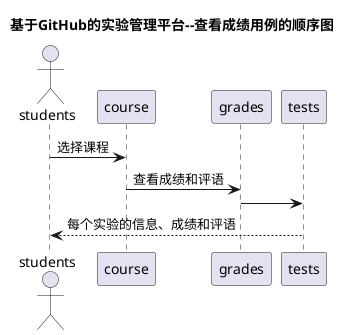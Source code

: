 @startuml
title 基于GitHub的实验管理平台--查看成绩用例的顺序图
actor students
students -> course: 选择课程
course -> grades:查看成绩和评语
grades -> tests
tests --> students:每个实验的信息、成绩和评语
@enduml